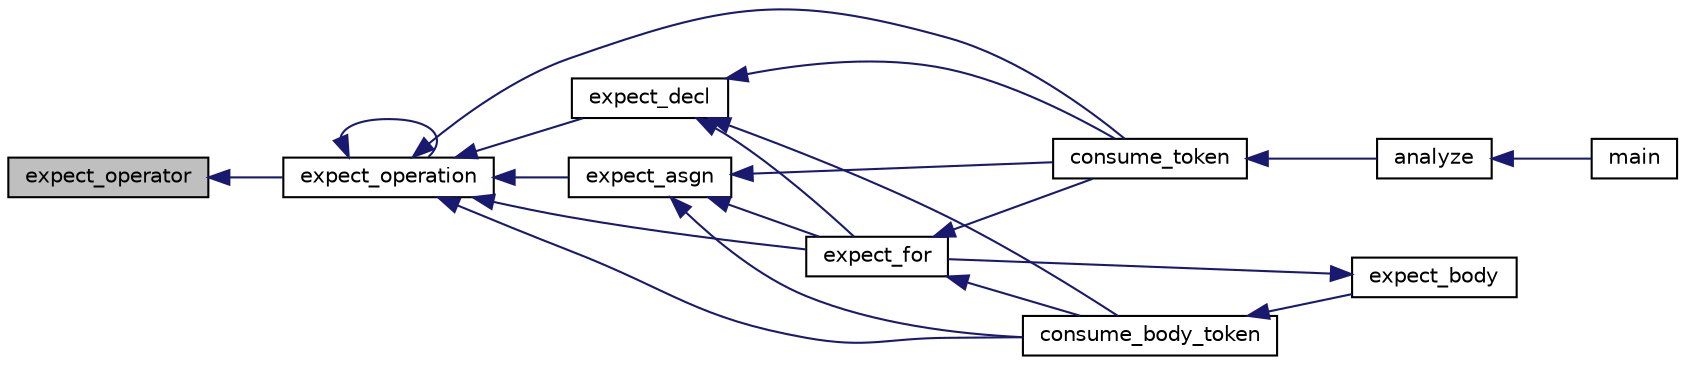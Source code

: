 digraph "expect_operator"
{
  edge [fontname="Helvetica",fontsize="10",labelfontname="Helvetica",labelfontsize="10"];
  node [fontname="Helvetica",fontsize="10",shape=record];
  rankdir="LR";
  Node348 [label="expect_operator",height=0.2,width=0.4,color="black", fillcolor="grey75", style="filled", fontcolor="black"];
  Node348 -> Node349 [dir="back",color="midnightblue",fontsize="10",style="solid",fontname="Helvetica"];
  Node349 [label="expect_operation",height=0.2,width=0.4,color="black", fillcolor="white", style="filled",URL="$parser_8h.html#a12397dfec2ce19c111a7ca9e36fb1cab"];
  Node349 -> Node350 [dir="back",color="midnightblue",fontsize="10",style="solid",fontname="Helvetica"];
  Node350 [label="consume_token",height=0.2,width=0.4,color="black", fillcolor="white", style="filled",URL="$parser_8h.html#aef9ddda616297a42c549608a2182293a"];
  Node350 -> Node351 [dir="back",color="midnightblue",fontsize="10",style="solid",fontname="Helvetica"];
  Node351 [label="analyze",height=0.2,width=0.4,color="black", fillcolor="white", style="filled",URL="$parser_8h.html#ab8e262381abb5c1e8f9f60852381b46b"];
  Node351 -> Node352 [dir="back",color="midnightblue",fontsize="10",style="solid",fontname="Helvetica"];
  Node352 [label="main",height=0.2,width=0.4,color="black", fillcolor="white", style="filled",URL="$ramiel_8c.html#a700a0caa5b70a06d1064e576f9f3cf65"];
  Node349 -> Node349 [dir="back",color="midnightblue",fontsize="10",style="solid",fontname="Helvetica"];
  Node349 -> Node353 [dir="back",color="midnightblue",fontsize="10",style="solid",fontname="Helvetica"];
  Node353 [label="expect_decl",height=0.2,width=0.4,color="black", fillcolor="white", style="filled",URL="$parser_8h.html#a514a249759646ae7388684e263c20637"];
  Node353 -> Node350 [dir="back",color="midnightblue",fontsize="10",style="solid",fontname="Helvetica"];
  Node353 -> Node354 [dir="back",color="midnightblue",fontsize="10",style="solid",fontname="Helvetica"];
  Node354 [label="expect_for",height=0.2,width=0.4,color="black", fillcolor="white", style="filled",URL="$parser_8h.html#a6c4dec3baf883dba3df49cfdc685039d"];
  Node354 -> Node350 [dir="back",color="midnightblue",fontsize="10",style="solid",fontname="Helvetica"];
  Node354 -> Node355 [dir="back",color="midnightblue",fontsize="10",style="solid",fontname="Helvetica"];
  Node355 [label="consume_body_token",height=0.2,width=0.4,color="black", fillcolor="white", style="filled",URL="$parser_8h.html#ada95a16260d002cabfceed8c7956f3ff"];
  Node355 -> Node356 [dir="back",color="midnightblue",fontsize="10",style="solid",fontname="Helvetica"];
  Node356 [label="expect_body",height=0.2,width=0.4,color="black", fillcolor="white", style="filled",URL="$parser_8h.html#a20449c77ec9d4c4255017273d52c688b"];
  Node356 -> Node354 [dir="back",color="midnightblue",fontsize="10",style="solid",fontname="Helvetica"];
  Node353 -> Node355 [dir="back",color="midnightblue",fontsize="10",style="solid",fontname="Helvetica"];
  Node349 -> Node357 [dir="back",color="midnightblue",fontsize="10",style="solid",fontname="Helvetica"];
  Node357 [label="expect_asgn",height=0.2,width=0.4,color="black", fillcolor="white", style="filled",URL="$parser_8h.html#a877c74213c9cea303f42ec5528bb724e"];
  Node357 -> Node350 [dir="back",color="midnightblue",fontsize="10",style="solid",fontname="Helvetica"];
  Node357 -> Node354 [dir="back",color="midnightblue",fontsize="10",style="solid",fontname="Helvetica"];
  Node357 -> Node355 [dir="back",color="midnightblue",fontsize="10",style="solid",fontname="Helvetica"];
  Node349 -> Node354 [dir="back",color="midnightblue",fontsize="10",style="solid",fontname="Helvetica"];
  Node349 -> Node355 [dir="back",color="midnightblue",fontsize="10",style="solid",fontname="Helvetica"];
}
